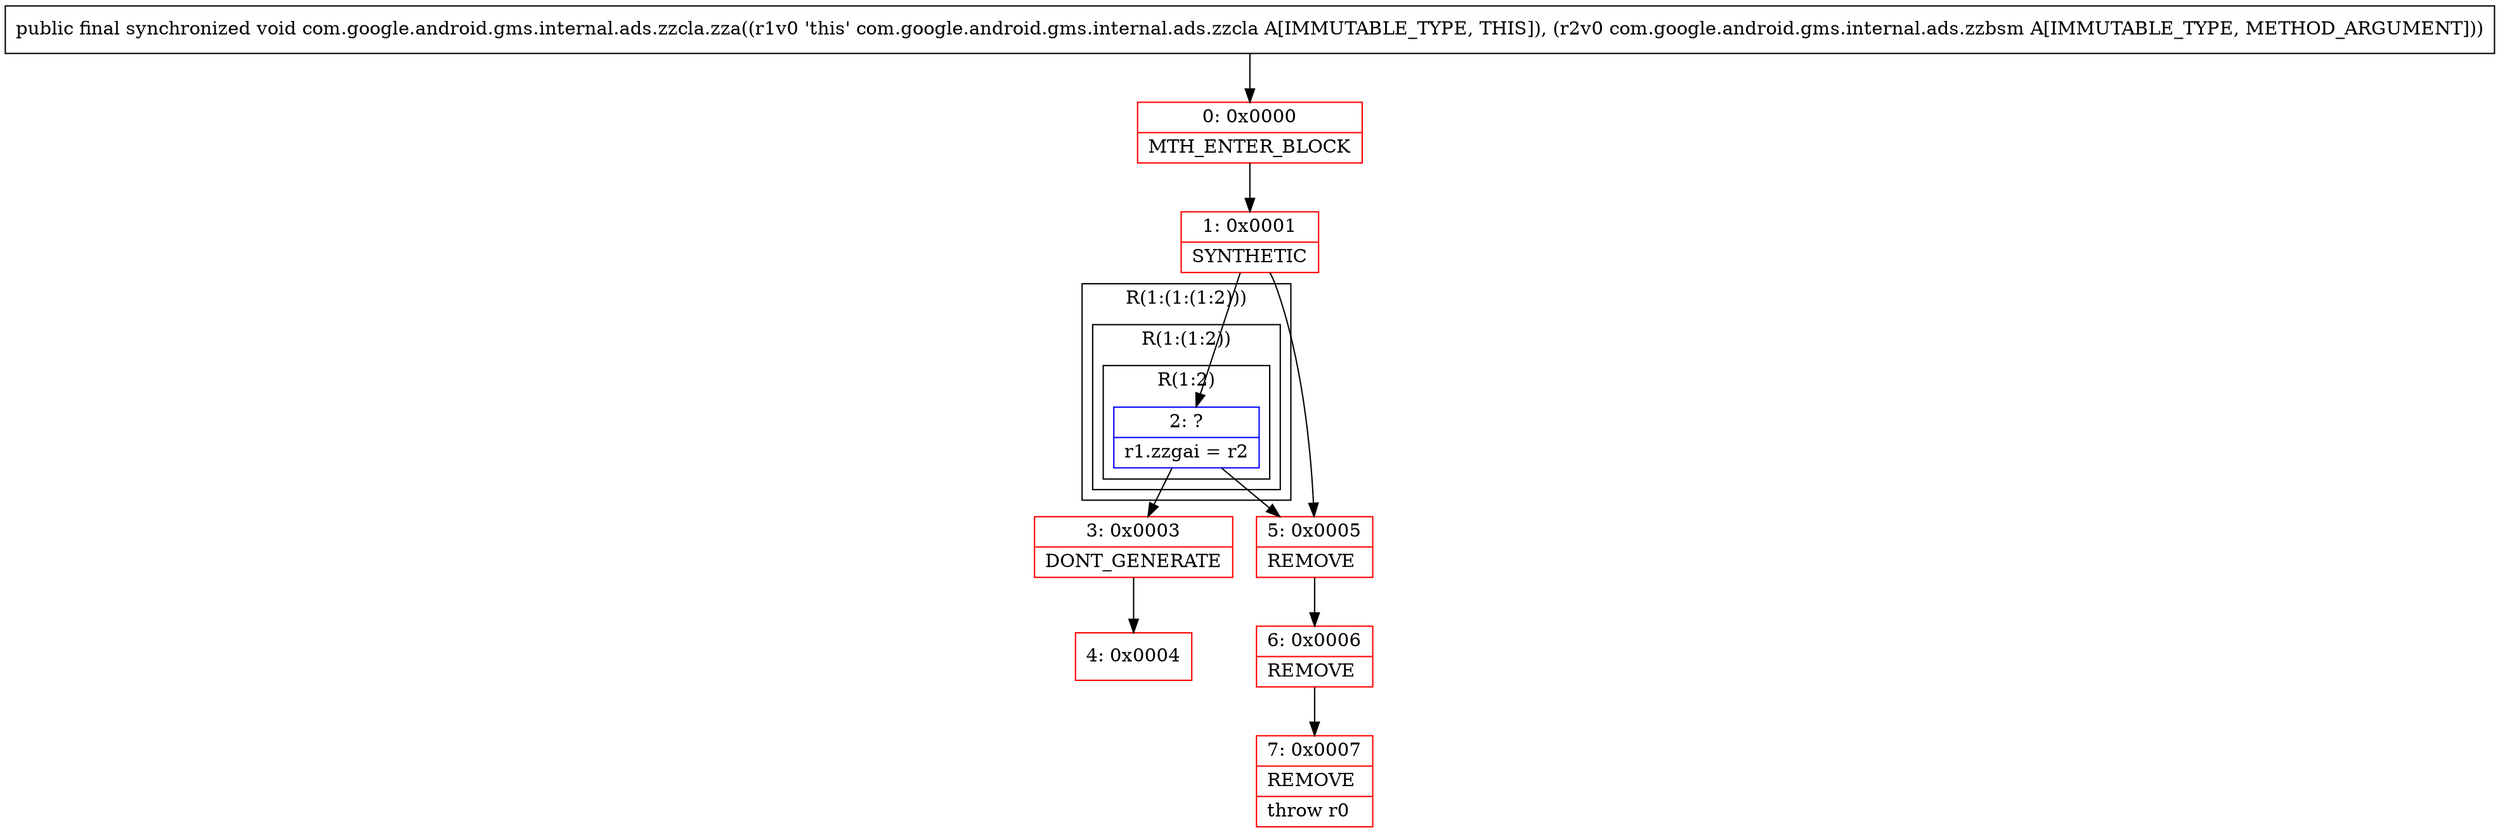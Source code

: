 digraph "CFG forcom.google.android.gms.internal.ads.zzcla.zza(Lcom\/google\/android\/gms\/internal\/ads\/zzbsm;)V" {
subgraph cluster_Region_1694414439 {
label = "R(1:(1:(1:2)))";
node [shape=record,color=blue];
subgraph cluster_Region_324055525 {
label = "R(1:(1:2))";
node [shape=record,color=blue];
subgraph cluster_Region_236906890 {
label = "R(1:2)";
node [shape=record,color=blue];
Node_2 [shape=record,label="{2\:\ ?|r1.zzgai = r2\l}"];
}
}
}
Node_0 [shape=record,color=red,label="{0\:\ 0x0000|MTH_ENTER_BLOCK\l}"];
Node_1 [shape=record,color=red,label="{1\:\ 0x0001|SYNTHETIC\l}"];
Node_3 [shape=record,color=red,label="{3\:\ 0x0003|DONT_GENERATE\l}"];
Node_4 [shape=record,color=red,label="{4\:\ 0x0004}"];
Node_5 [shape=record,color=red,label="{5\:\ 0x0005|REMOVE\l}"];
Node_6 [shape=record,color=red,label="{6\:\ 0x0006|REMOVE\l}"];
Node_7 [shape=record,color=red,label="{7\:\ 0x0007|REMOVE\l|throw r0\l}"];
MethodNode[shape=record,label="{public final synchronized void com.google.android.gms.internal.ads.zzcla.zza((r1v0 'this' com.google.android.gms.internal.ads.zzcla A[IMMUTABLE_TYPE, THIS]), (r2v0 com.google.android.gms.internal.ads.zzbsm A[IMMUTABLE_TYPE, METHOD_ARGUMENT])) }"];
MethodNode -> Node_0;
Node_2 -> Node_3;
Node_2 -> Node_5;
Node_0 -> Node_1;
Node_1 -> Node_2;
Node_1 -> Node_5;
Node_3 -> Node_4;
Node_5 -> Node_6;
Node_6 -> Node_7;
}

